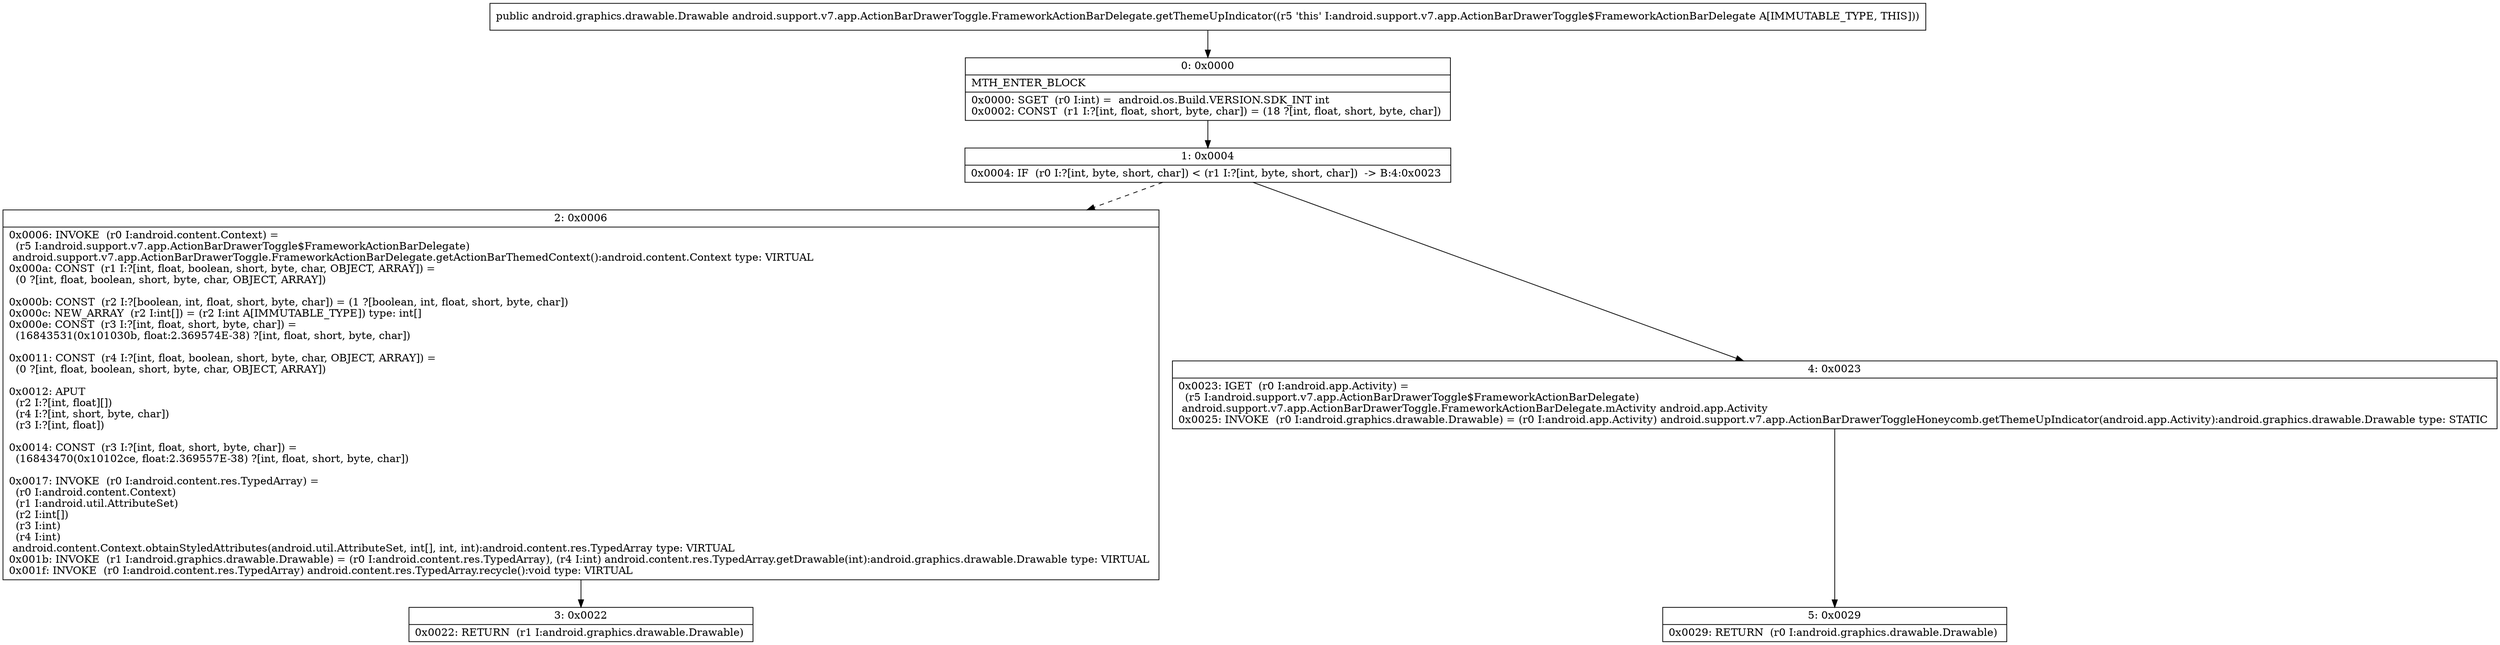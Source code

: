 digraph "CFG forandroid.support.v7.app.ActionBarDrawerToggle.FrameworkActionBarDelegate.getThemeUpIndicator()Landroid\/graphics\/drawable\/Drawable;" {
Node_0 [shape=record,label="{0\:\ 0x0000|MTH_ENTER_BLOCK\l|0x0000: SGET  (r0 I:int) =  android.os.Build.VERSION.SDK_INT int \l0x0002: CONST  (r1 I:?[int, float, short, byte, char]) = (18 ?[int, float, short, byte, char]) \l}"];
Node_1 [shape=record,label="{1\:\ 0x0004|0x0004: IF  (r0 I:?[int, byte, short, char]) \< (r1 I:?[int, byte, short, char])  \-\> B:4:0x0023 \l}"];
Node_2 [shape=record,label="{2\:\ 0x0006|0x0006: INVOKE  (r0 I:android.content.Context) = \l  (r5 I:android.support.v7.app.ActionBarDrawerToggle$FrameworkActionBarDelegate)\l android.support.v7.app.ActionBarDrawerToggle.FrameworkActionBarDelegate.getActionBarThemedContext():android.content.Context type: VIRTUAL \l0x000a: CONST  (r1 I:?[int, float, boolean, short, byte, char, OBJECT, ARRAY]) = \l  (0 ?[int, float, boolean, short, byte, char, OBJECT, ARRAY])\l \l0x000b: CONST  (r2 I:?[boolean, int, float, short, byte, char]) = (1 ?[boolean, int, float, short, byte, char]) \l0x000c: NEW_ARRAY  (r2 I:int[]) = (r2 I:int A[IMMUTABLE_TYPE]) type: int[] \l0x000e: CONST  (r3 I:?[int, float, short, byte, char]) = \l  (16843531(0x101030b, float:2.369574E\-38) ?[int, float, short, byte, char])\l \l0x0011: CONST  (r4 I:?[int, float, boolean, short, byte, char, OBJECT, ARRAY]) = \l  (0 ?[int, float, boolean, short, byte, char, OBJECT, ARRAY])\l \l0x0012: APUT  \l  (r2 I:?[int, float][])\l  (r4 I:?[int, short, byte, char])\l  (r3 I:?[int, float])\l \l0x0014: CONST  (r3 I:?[int, float, short, byte, char]) = \l  (16843470(0x10102ce, float:2.369557E\-38) ?[int, float, short, byte, char])\l \l0x0017: INVOKE  (r0 I:android.content.res.TypedArray) = \l  (r0 I:android.content.Context)\l  (r1 I:android.util.AttributeSet)\l  (r2 I:int[])\l  (r3 I:int)\l  (r4 I:int)\l android.content.Context.obtainStyledAttributes(android.util.AttributeSet, int[], int, int):android.content.res.TypedArray type: VIRTUAL \l0x001b: INVOKE  (r1 I:android.graphics.drawable.Drawable) = (r0 I:android.content.res.TypedArray), (r4 I:int) android.content.res.TypedArray.getDrawable(int):android.graphics.drawable.Drawable type: VIRTUAL \l0x001f: INVOKE  (r0 I:android.content.res.TypedArray) android.content.res.TypedArray.recycle():void type: VIRTUAL \l}"];
Node_3 [shape=record,label="{3\:\ 0x0022|0x0022: RETURN  (r1 I:android.graphics.drawable.Drawable) \l}"];
Node_4 [shape=record,label="{4\:\ 0x0023|0x0023: IGET  (r0 I:android.app.Activity) = \l  (r5 I:android.support.v7.app.ActionBarDrawerToggle$FrameworkActionBarDelegate)\l android.support.v7.app.ActionBarDrawerToggle.FrameworkActionBarDelegate.mActivity android.app.Activity \l0x0025: INVOKE  (r0 I:android.graphics.drawable.Drawable) = (r0 I:android.app.Activity) android.support.v7.app.ActionBarDrawerToggleHoneycomb.getThemeUpIndicator(android.app.Activity):android.graphics.drawable.Drawable type: STATIC \l}"];
Node_5 [shape=record,label="{5\:\ 0x0029|0x0029: RETURN  (r0 I:android.graphics.drawable.Drawable) \l}"];
MethodNode[shape=record,label="{public android.graphics.drawable.Drawable android.support.v7.app.ActionBarDrawerToggle.FrameworkActionBarDelegate.getThemeUpIndicator((r5 'this' I:android.support.v7.app.ActionBarDrawerToggle$FrameworkActionBarDelegate A[IMMUTABLE_TYPE, THIS])) }"];
MethodNode -> Node_0;
Node_0 -> Node_1;
Node_1 -> Node_2[style=dashed];
Node_1 -> Node_4;
Node_2 -> Node_3;
Node_4 -> Node_5;
}

